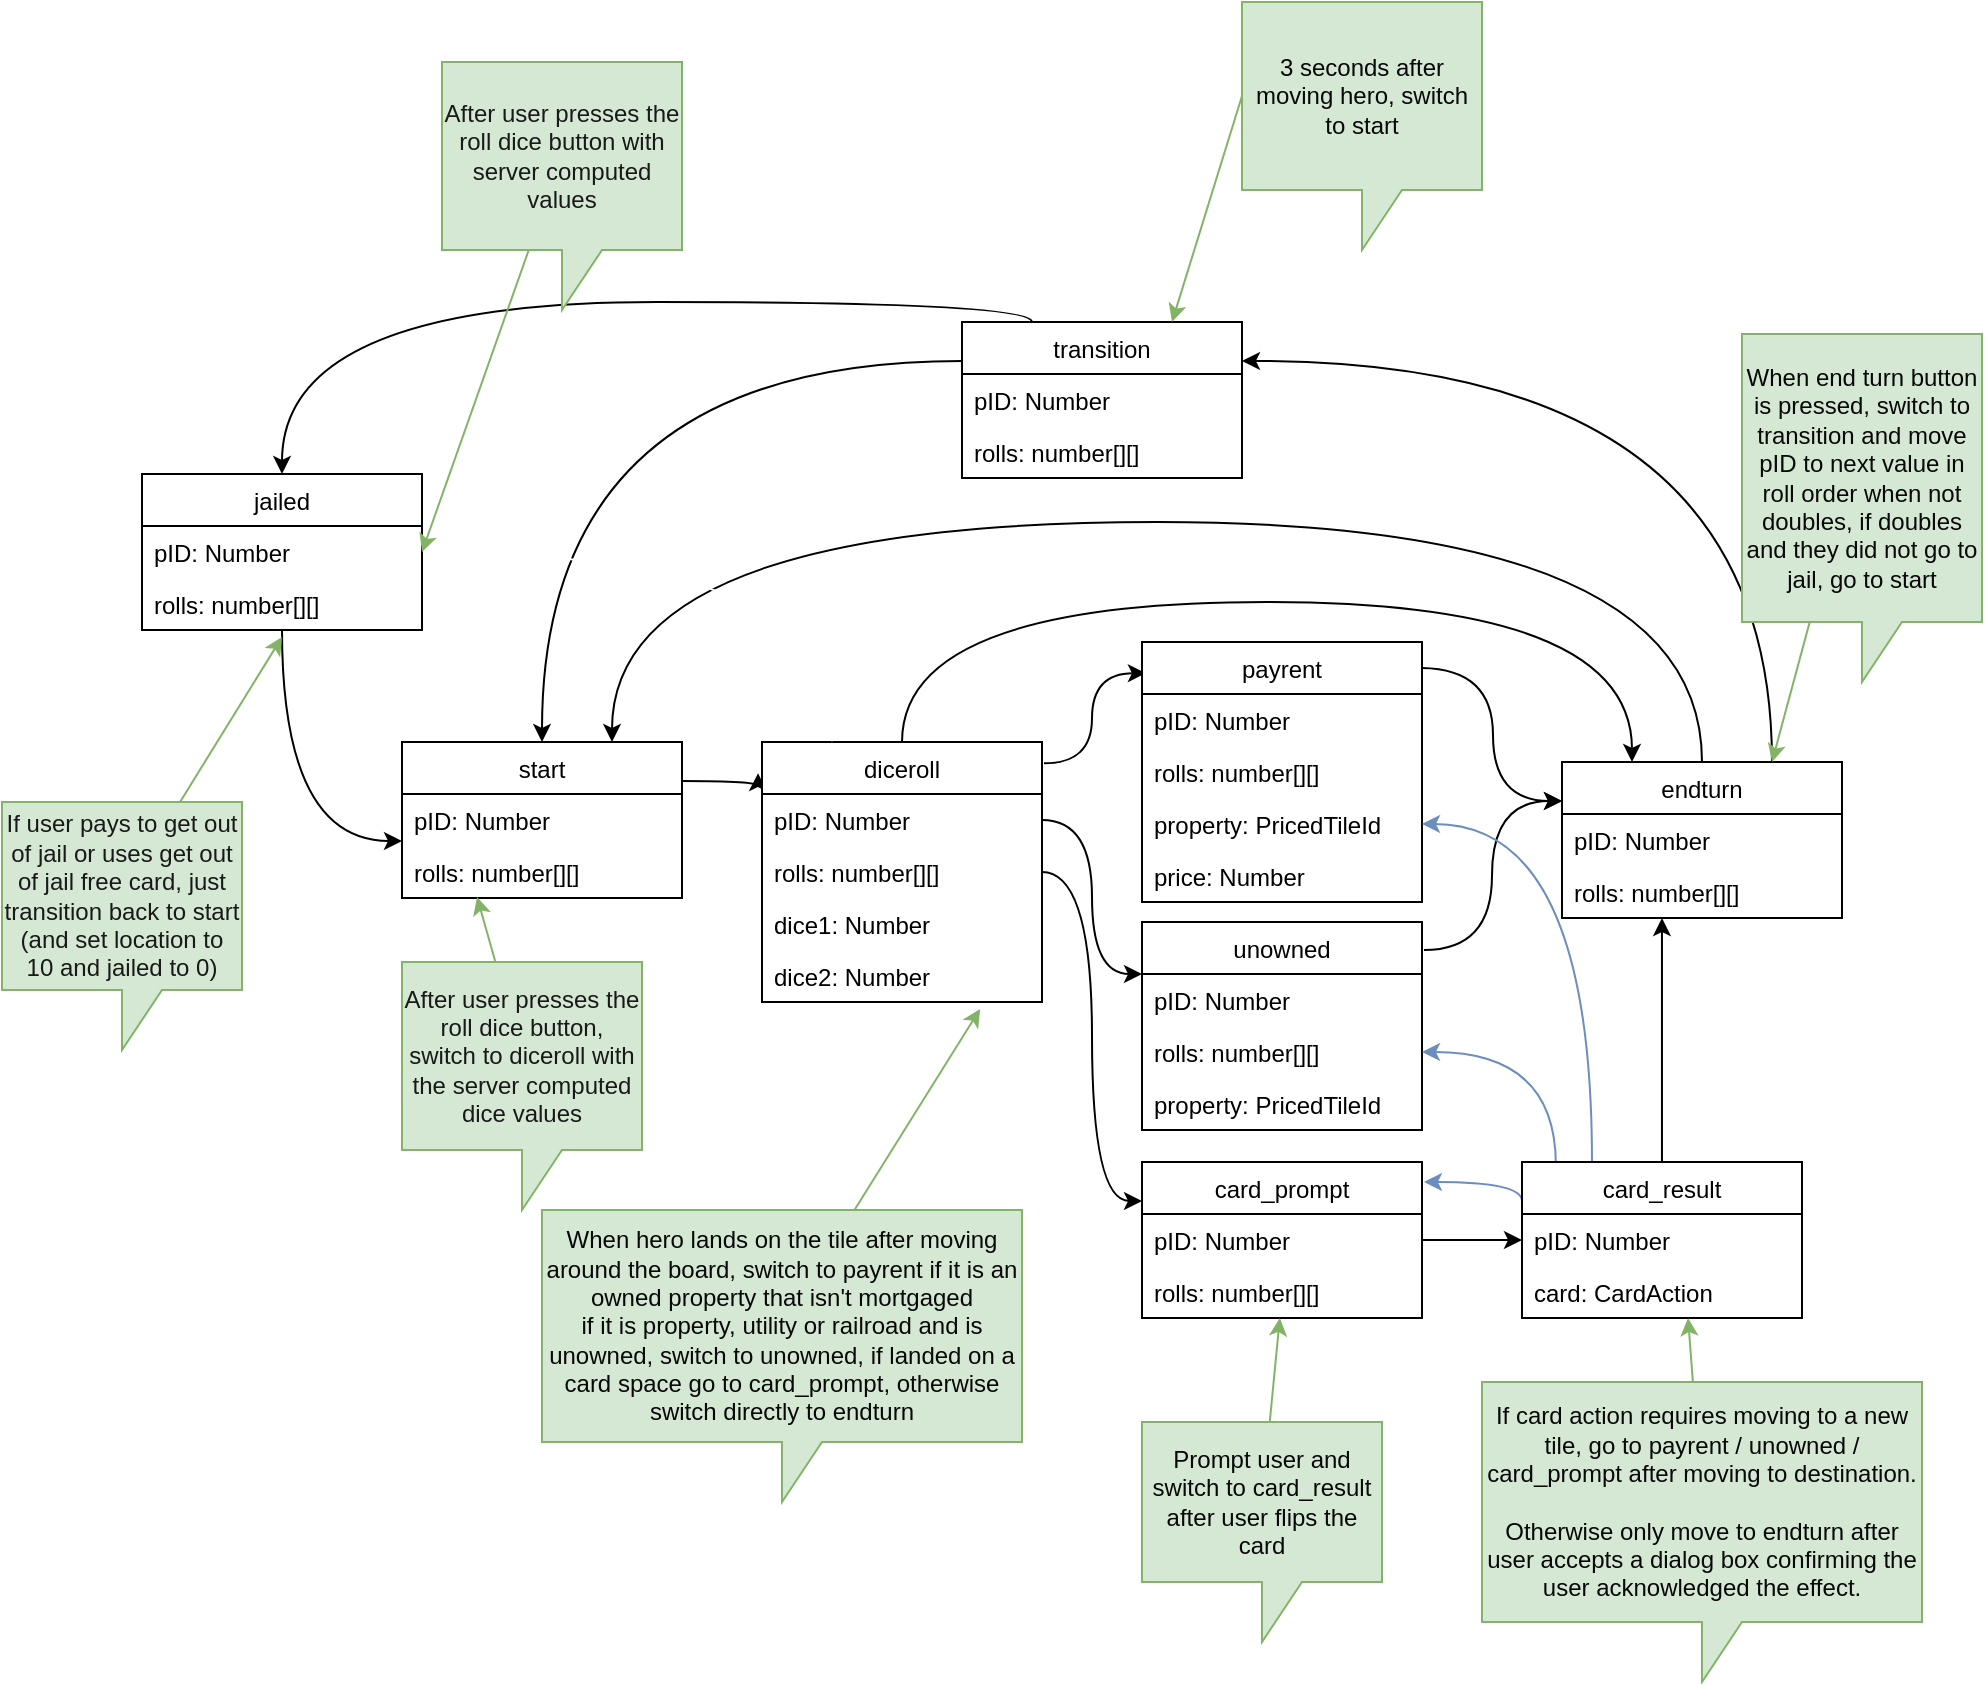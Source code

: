 <mxfile>
    <diagram id="23k9uy0YEaFbfAensMAj" name="Page-1">
        <mxGraphModel dx="1848" dy="1795" grid="1" gridSize="10" guides="1" tooltips="1" connect="1" arrows="1" fold="1" page="1" pageScale="1" pageWidth="827" pageHeight="1169" math="0" shadow="0">
            <root>
                <mxCell id="0"/>
                <mxCell id="1" parent="0"/>
                <mxCell id="lMkkt_V8vPEnHozAb_V0-29" style="edgeStyle=orthogonalEdgeStyle;rounded=0;orthogonalLoop=1;jettySize=auto;html=1;entryX=-0.014;entryY=0.12;entryDx=0;entryDy=0;entryPerimeter=0;exitX=1;exitY=0.25;exitDx=0;exitDy=0;curved=1;" parent="1" source="lMkkt_V8vPEnHozAb_V0-2" target="lMkkt_V8vPEnHozAb_V0-17" edge="1">
                    <mxGeometry relative="1" as="geometry"/>
                </mxCell>
                <mxCell id="lMkkt_V8vPEnHozAb_V0-2" value="start" style="swimlane;fontStyle=0;childLayout=stackLayout;horizontal=1;startSize=26;horizontalStack=0;resizeParent=1;resizeParentMax=0;resizeLast=0;collapsible=1;marginBottom=0;" parent="1" vertex="1">
                    <mxGeometry x="20" y="230" width="140" height="78" as="geometry"/>
                </mxCell>
                <mxCell id="lMkkt_V8vPEnHozAb_V0-3" value="pID: Number" style="text;strokeColor=none;fillColor=none;align=left;verticalAlign=top;spacingLeft=4;spacingRight=4;overflow=hidden;rotatable=0;points=[[0,0.5],[1,0.5]];portConstraint=eastwest;" parent="lMkkt_V8vPEnHozAb_V0-2" vertex="1">
                    <mxGeometry y="26" width="140" height="26" as="geometry"/>
                </mxCell>
                <mxCell id="2" value="rolls: number[][]" style="text;strokeColor=none;fillColor=none;align=left;verticalAlign=top;spacingLeft=4;spacingRight=4;overflow=hidden;rotatable=0;points=[[0,0.5],[1,0.5]];portConstraint=eastwest;" parent="lMkkt_V8vPEnHozAb_V0-2" vertex="1">
                    <mxGeometry y="52" width="140" height="26" as="geometry"/>
                </mxCell>
                <mxCell id="lMkkt_V8vPEnHozAb_V0-35" value="" style="edgeStyle=orthogonalEdgeStyle;curved=1;rounded=0;orthogonalLoop=1;jettySize=auto;html=1;entryX=0.5;entryY=0;entryDx=0;entryDy=0;exitX=0;exitY=0.25;exitDx=0;exitDy=0;" parent="1" source="lMkkt_V8vPEnHozAb_V0-6" target="lMkkt_V8vPEnHozAb_V0-2" edge="1">
                    <mxGeometry x="-0.539" y="-13" relative="1" as="geometry">
                        <mxPoint as="offset"/>
                    </mxGeometry>
                </mxCell>
                <mxCell id="lMkkt_V8vPEnHozAb_V0-6" value="transition" style="swimlane;fontStyle=0;childLayout=stackLayout;horizontal=1;startSize=26;horizontalStack=0;resizeParent=1;resizeParentMax=0;resizeLast=0;collapsible=1;marginBottom=0;" parent="1" vertex="1">
                    <mxGeometry x="300" y="20" width="140" height="78" as="geometry">
                        <mxRectangle x="230" y="240" width="60" height="26" as="alternateBounds"/>
                    </mxGeometry>
                </mxCell>
                <mxCell id="lMkkt_V8vPEnHozAb_V0-7" value="pID: Number" style="text;strokeColor=none;fillColor=none;align=left;verticalAlign=top;spacingLeft=4;spacingRight=4;overflow=hidden;rotatable=0;points=[[0,0.5],[1,0.5]];portConstraint=eastwest;" parent="lMkkt_V8vPEnHozAb_V0-6" vertex="1">
                    <mxGeometry y="26" width="140" height="26" as="geometry"/>
                </mxCell>
                <mxCell id="7" value="rolls: number[][]" style="text;strokeColor=none;fillColor=none;align=left;verticalAlign=top;spacingLeft=4;spacingRight=4;overflow=hidden;rotatable=0;points=[[0,0.5],[1,0.5]];portConstraint=eastwest;" parent="lMkkt_V8vPEnHozAb_V0-6" vertex="1">
                    <mxGeometry y="52" width="140" height="26" as="geometry"/>
                </mxCell>
                <mxCell id="lMkkt_V8vPEnHozAb_V0-34" value="" style="edgeStyle=orthogonalEdgeStyle;curved=1;rounded=0;orthogonalLoop=1;jettySize=auto;html=1;entryX=1;entryY=0.25;entryDx=0;entryDy=0;exitX=0.75;exitY=0;exitDx=0;exitDy=0;" parent="1" source="lMkkt_V8vPEnHozAb_V0-15" target="lMkkt_V8vPEnHozAb_V0-6" edge="1">
                    <mxGeometry x="-0.682" y="-20" relative="1" as="geometry">
                        <Array as="points">
                            <mxPoint x="705" y="40"/>
                        </Array>
                        <mxPoint as="offset"/>
                    </mxGeometry>
                </mxCell>
                <mxCell id="9" style="edgeStyle=orthogonalEdgeStyle;html=1;entryX=0.75;entryY=0;entryDx=0;entryDy=0;curved=1;" parent="1" source="lMkkt_V8vPEnHozAb_V0-15" target="lMkkt_V8vPEnHozAb_V0-2" edge="1">
                    <mxGeometry relative="1" as="geometry">
                        <Array as="points">
                            <mxPoint x="670" y="120"/>
                            <mxPoint x="125" y="120"/>
                        </Array>
                    </mxGeometry>
                </mxCell>
                <mxCell id="lMkkt_V8vPEnHozAb_V0-15" value="endturn" style="swimlane;fontStyle=0;childLayout=stackLayout;horizontal=1;startSize=26;horizontalStack=0;resizeParent=1;resizeParentMax=0;resizeLast=0;collapsible=1;marginBottom=0;" parent="1" vertex="1">
                    <mxGeometry x="600" y="240" width="140" height="78" as="geometry"/>
                </mxCell>
                <mxCell id="lMkkt_V8vPEnHozAb_V0-16" value="pID: Number" style="text;strokeColor=none;fillColor=none;align=left;verticalAlign=top;spacingLeft=4;spacingRight=4;overflow=hidden;rotatable=0;points=[[0,0.5],[1,0.5]];portConstraint=eastwest;" parent="lMkkt_V8vPEnHozAb_V0-15" vertex="1">
                    <mxGeometry y="26" width="140" height="26" as="geometry"/>
                </mxCell>
                <mxCell id="6" value="rolls: number[][]" style="text;strokeColor=none;fillColor=none;align=left;verticalAlign=top;spacingLeft=4;spacingRight=4;overflow=hidden;rotatable=0;points=[[0,0.5],[1,0.5]];portConstraint=eastwest;" parent="lMkkt_V8vPEnHozAb_V0-15" vertex="1">
                    <mxGeometry y="52" width="140" height="26" as="geometry"/>
                </mxCell>
                <mxCell id="lMkkt_V8vPEnHozAb_V0-30" style="edgeStyle=orthogonalEdgeStyle;curved=1;rounded=0;orthogonalLoop=1;jettySize=auto;html=1;entryX=0.014;entryY=0.12;entryDx=0;entryDy=0;entryPerimeter=0;exitX=1.007;exitY=0.082;exitDx=0;exitDy=0;exitPerimeter=0;" parent="1" source="lMkkt_V8vPEnHozAb_V0-17" target="lMkkt_V8vPEnHozAb_V0-21" edge="1">
                    <mxGeometry relative="1" as="geometry">
                        <mxPoint x="350" y="252" as="sourcePoint"/>
                    </mxGeometry>
                </mxCell>
                <mxCell id="lMkkt_V8vPEnHozAb_V0-43" style="edgeStyle=orthogonalEdgeStyle;rounded=0;orthogonalLoop=1;jettySize=auto;html=1;entryX=0.25;entryY=0;entryDx=0;entryDy=0;curved=1;" parent="1" source="lMkkt_V8vPEnHozAb_V0-17" target="lMkkt_V8vPEnHozAb_V0-15" edge="1">
                    <mxGeometry relative="1" as="geometry">
                        <Array as="points">
                            <mxPoint x="270" y="160"/>
                            <mxPoint x="635" y="160"/>
                        </Array>
                    </mxGeometry>
                </mxCell>
                <mxCell id="27" style="edgeStyle=orthogonalEdgeStyle;curved=1;html=1;entryX=0;entryY=0.25;entryDx=0;entryDy=0;" edge="1" parent="1" source="lMkkt_V8vPEnHozAb_V0-17" target="22">
                    <mxGeometry relative="1" as="geometry"/>
                </mxCell>
                <mxCell id="28" style="edgeStyle=orthogonalEdgeStyle;curved=1;html=1;entryX=0;entryY=0.25;entryDx=0;entryDy=0;exitX=1;exitY=0.5;exitDx=0;exitDy=0;" edge="1" parent="1" source="lMkkt_V8vPEnHozAb_V0-18" target="lMkkt_V8vPEnHozAb_V0-25">
                    <mxGeometry relative="1" as="geometry"/>
                </mxCell>
                <mxCell id="lMkkt_V8vPEnHozAb_V0-17" value="diceroll" style="swimlane;fontStyle=0;childLayout=stackLayout;horizontal=1;startSize=26;horizontalStack=0;resizeParent=1;resizeParentMax=0;resizeLast=0;collapsible=1;marginBottom=0;" parent="1" vertex="1">
                    <mxGeometry x="200" y="230" width="140" height="130" as="geometry"/>
                </mxCell>
                <mxCell id="lMkkt_V8vPEnHozAb_V0-18" value="pID: Number" style="text;strokeColor=none;fillColor=none;align=left;verticalAlign=top;spacingLeft=4;spacingRight=4;overflow=hidden;rotatable=0;points=[[0,0.5],[1,0.5]];portConstraint=eastwest;" parent="lMkkt_V8vPEnHozAb_V0-17" vertex="1">
                    <mxGeometry y="26" width="140" height="26" as="geometry"/>
                </mxCell>
                <mxCell id="3" value="rolls: number[][]" style="text;strokeColor=none;fillColor=none;align=left;verticalAlign=top;spacingLeft=4;spacingRight=4;overflow=hidden;rotatable=0;points=[[0,0.5],[1,0.5]];portConstraint=eastwest;" parent="lMkkt_V8vPEnHozAb_V0-17" vertex="1">
                    <mxGeometry y="52" width="140" height="26" as="geometry"/>
                </mxCell>
                <mxCell id="lMkkt_V8vPEnHozAb_V0-19" value="dice1: Number" style="text;strokeColor=none;fillColor=none;align=left;verticalAlign=top;spacingLeft=4;spacingRight=4;overflow=hidden;rotatable=0;points=[[0,0.5],[1,0.5]];portConstraint=eastwest;" parent="lMkkt_V8vPEnHozAb_V0-17" vertex="1">
                    <mxGeometry y="78" width="140" height="26" as="geometry"/>
                </mxCell>
                <mxCell id="lMkkt_V8vPEnHozAb_V0-20" value="dice2: Number" style="text;strokeColor=none;fillColor=none;align=left;verticalAlign=top;spacingLeft=4;spacingRight=4;overflow=hidden;rotatable=0;points=[[0,0.5],[1,0.5]];portConstraint=eastwest;" parent="lMkkt_V8vPEnHozAb_V0-17" vertex="1">
                    <mxGeometry y="104" width="140" height="26" as="geometry"/>
                </mxCell>
                <mxCell id="lMkkt_V8vPEnHozAb_V0-33" style="edgeStyle=orthogonalEdgeStyle;curved=1;rounded=0;orthogonalLoop=1;jettySize=auto;html=1;entryX=0;entryY=0.25;entryDx=0;entryDy=0;" parent="1" target="lMkkt_V8vPEnHozAb_V0-15" edge="1">
                    <mxGeometry relative="1" as="geometry">
                        <mxPoint x="530" y="193" as="sourcePoint"/>
                    </mxGeometry>
                </mxCell>
                <mxCell id="lMkkt_V8vPEnHozAb_V0-21" value="payrent" style="swimlane;fontStyle=0;childLayout=stackLayout;horizontal=1;startSize=26;horizontalStack=0;resizeParent=1;resizeParentMax=0;resizeLast=0;collapsible=1;marginBottom=0;" parent="1" vertex="1">
                    <mxGeometry x="390" y="180" width="140" height="130" as="geometry"/>
                </mxCell>
                <mxCell id="lMkkt_V8vPEnHozAb_V0-22" value="pID: Number" style="text;strokeColor=none;fillColor=none;align=left;verticalAlign=top;spacingLeft=4;spacingRight=4;overflow=hidden;rotatable=0;points=[[0,0.5],[1,0.5]];portConstraint=eastwest;" parent="lMkkt_V8vPEnHozAb_V0-21" vertex="1">
                    <mxGeometry y="26" width="140" height="26" as="geometry"/>
                </mxCell>
                <mxCell id="4" value="rolls: number[][]" style="text;strokeColor=none;fillColor=none;align=left;verticalAlign=top;spacingLeft=4;spacingRight=4;overflow=hidden;rotatable=0;points=[[0,0.5],[1,0.5]];portConstraint=eastwest;" parent="lMkkt_V8vPEnHozAb_V0-21" vertex="1">
                    <mxGeometry y="52" width="140" height="26" as="geometry"/>
                </mxCell>
                <mxCell id="lMkkt_V8vPEnHozAb_V0-23" value="property: PricedTileId" style="text;strokeColor=none;fillColor=none;align=left;verticalAlign=top;spacingLeft=4;spacingRight=4;overflow=hidden;rotatable=0;points=[[0,0.5],[1,0.5]];portConstraint=eastwest;" parent="lMkkt_V8vPEnHozAb_V0-21" vertex="1">
                    <mxGeometry y="78" width="140" height="26" as="geometry"/>
                </mxCell>
                <mxCell id="lMkkt_V8vPEnHozAb_V0-24" value="price: Number" style="text;strokeColor=none;fillColor=none;align=left;verticalAlign=top;spacingLeft=4;spacingRight=4;overflow=hidden;rotatable=0;points=[[0,0.5],[1,0.5]];portConstraint=eastwest;" parent="lMkkt_V8vPEnHozAb_V0-21" vertex="1">
                    <mxGeometry y="104" width="140" height="26" as="geometry"/>
                </mxCell>
                <mxCell id="lMkkt_V8vPEnHozAb_V0-25" value="unowned" style="swimlane;fontStyle=0;childLayout=stackLayout;horizontal=1;startSize=26;horizontalStack=0;resizeParent=1;resizeParentMax=0;resizeLast=0;collapsible=1;marginBottom=0;" parent="1" vertex="1">
                    <mxGeometry x="390" y="320" width="140" height="104" as="geometry"/>
                </mxCell>
                <mxCell id="lMkkt_V8vPEnHozAb_V0-26" value="pID: Number" style="text;strokeColor=none;fillColor=none;align=left;verticalAlign=top;spacingLeft=4;spacingRight=4;overflow=hidden;rotatable=0;points=[[0,0.5],[1,0.5]];portConstraint=eastwest;" parent="lMkkt_V8vPEnHozAb_V0-25" vertex="1">
                    <mxGeometry y="26" width="140" height="26" as="geometry"/>
                </mxCell>
                <mxCell id="5" value="rolls: number[][]" style="text;strokeColor=none;fillColor=none;align=left;verticalAlign=top;spacingLeft=4;spacingRight=4;overflow=hidden;rotatable=0;points=[[0,0.5],[1,0.5]];portConstraint=eastwest;" parent="lMkkt_V8vPEnHozAb_V0-25" vertex="1">
                    <mxGeometry y="52" width="140" height="26" as="geometry"/>
                </mxCell>
                <mxCell id="lMkkt_V8vPEnHozAb_V0-27" value="property: PricedTileId" style="text;strokeColor=none;fillColor=none;align=left;verticalAlign=top;spacingLeft=4;spacingRight=4;overflow=hidden;rotatable=0;points=[[0,0.5],[1,0.5]];portConstraint=eastwest;" parent="lMkkt_V8vPEnHozAb_V0-25" vertex="1">
                    <mxGeometry y="78" width="140" height="26" as="geometry"/>
                </mxCell>
                <mxCell id="lMkkt_V8vPEnHozAb_V0-32" style="edgeStyle=orthogonalEdgeStyle;curved=1;rounded=0;orthogonalLoop=1;jettySize=auto;html=1;entryX=0;entryY=0.25;entryDx=0;entryDy=0;exitX=1.007;exitY=0.135;exitDx=0;exitDy=0;exitPerimeter=0;" parent="1" source="lMkkt_V8vPEnHozAb_V0-25" target="lMkkt_V8vPEnHozAb_V0-15" edge="1">
                    <mxGeometry relative="1" as="geometry"/>
                </mxCell>
                <mxCell id="lMkkt_V8vPEnHozAb_V0-37" style="rounded=0;orthogonalLoop=1;jettySize=auto;html=1;entryX=0.75;entryY=0;entryDx=0;entryDy=0;fillColor=#d5e8d4;strokeColor=#82b366;" parent="1" source="lMkkt_V8vPEnHozAb_V0-36" target="lMkkt_V8vPEnHozAb_V0-15" edge="1">
                    <mxGeometry relative="1" as="geometry"/>
                </mxCell>
                <mxCell id="lMkkt_V8vPEnHozAb_V0-36" value="When end turn button is pressed, switch to transition and move pID to next value in roll order" style="shape=callout;whiteSpace=wrap;html=1;perimeter=calloutPerimeter;fillColor=#d5e8d4;strokeColor=#82b366;" parent="1" vertex="1">
                    <mxGeometry x="690" y="26" width="120" height="124" as="geometry"/>
                </mxCell>
                <mxCell id="lMkkt_V8vPEnHozAb_V0-39" style="edgeStyle=none;rounded=0;orthogonalLoop=1;jettySize=auto;html=1;entryX=0.75;entryY=0;entryDx=0;entryDy=0;fillColor=#d5e8d4;strokeColor=#82b366;exitX=0;exitY=0;exitDx=0;exitDy=47;exitPerimeter=0;" parent="1" source="rjqsmmEBE-RS8cDuXn0C-2" target="lMkkt_V8vPEnHozAb_V0-6" edge="1">
                    <mxGeometry relative="1" as="geometry">
                        <mxPoint x="160" y="38.9" as="sourcePoint"/>
                    </mxGeometry>
                </mxCell>
                <mxCell id="lMkkt_V8vPEnHozAb_V0-41" style="edgeStyle=none;rounded=0;orthogonalLoop=1;jettySize=auto;html=1;entryX=0.268;entryY=0.981;entryDx=0;entryDy=0;fillColor=#d5e8d4;strokeColor=#82b366;entryPerimeter=0;" parent="1" source="lMkkt_V8vPEnHozAb_V0-40" target="2" edge="1">
                    <mxGeometry relative="1" as="geometry"/>
                </mxCell>
                <mxCell id="lMkkt_V8vPEnHozAb_V0-40" value="After user presses the roll dice button, switch to diceroll with the server computed dice values" style="shape=callout;whiteSpace=wrap;html=1;perimeter=calloutPerimeter;fillColor=#d5e8d4;strokeColor=#82b366;fontColor=#191919;" parent="1" vertex="1">
                    <mxGeometry x="20" y="340" width="120" height="124" as="geometry"/>
                </mxCell>
                <mxCell id="lMkkt_V8vPEnHozAb_V0-44" style="rounded=0;orthogonalLoop=1;jettySize=auto;html=1;entryX=0.779;entryY=1.135;entryDx=0;entryDy=0;entryPerimeter=0;fillColor=#d5e8d4;strokeColor=#82b366;" parent="1" source="lMkkt_V8vPEnHozAb_V0-42" target="lMkkt_V8vPEnHozAb_V0-20" edge="1">
                    <mxGeometry relative="1" as="geometry"/>
                </mxCell>
                <mxCell id="lMkkt_V8vPEnHozAb_V0-42" value="When hero lands on the tile after moving around the board,&amp;nbsp;switch to payrent if it is an owned property that isn't mortgaged&lt;br&gt;if it is property, utility or railroad and is unowned, switch to unowned, if landed on a card space go to card_prompt, otherwise switch directly to endturn" style="shape=callout;whiteSpace=wrap;html=1;perimeter=calloutPerimeter;fillColor=#d5e8d4;strokeColor=#82b366;fontColor=#080808;" parent="1" vertex="1">
                    <mxGeometry x="90" y="464" width="240" height="146" as="geometry"/>
                </mxCell>
                <mxCell id="rjqsmmEBE-RS8cDuXn0C-1" value="When end turn button is pressed, switch to transition and move pID to next value in roll order when not doubles, if doubles and they did not go to jail, go to start" style="shape=callout;whiteSpace=wrap;html=1;perimeter=calloutPerimeter;fillColor=#d5e8d4;strokeColor=#82b366;fontColor=#080808;" parent="1" vertex="1">
                    <mxGeometry x="690" y="26" width="120" height="174" as="geometry"/>
                </mxCell>
                <mxCell id="rjqsmmEBE-RS8cDuXn0C-2" value="3 seconds after moving hero, switch to start" style="shape=callout;whiteSpace=wrap;html=1;perimeter=calloutPerimeter;fillColor=#d5e8d4;strokeColor=#82b366;fontColor=#080808;" parent="1" vertex="1">
                    <mxGeometry x="440" y="-140" width="120" height="124" as="geometry"/>
                </mxCell>
                <mxCell id="16" style="edgeStyle=orthogonalEdgeStyle;curved=1;html=1;entryX=0;entryY=-0.096;entryDx=0;entryDy=0;entryPerimeter=0;" parent="1" source="10" target="2" edge="1">
                    <mxGeometry relative="1" as="geometry"/>
                </mxCell>
                <mxCell id="19" style="edgeStyle=orthogonalEdgeStyle;html=1;entryX=0.25;entryY=0;entryDx=0;entryDy=0;strokeColor=#FFFFFF;curved=1;" parent="1" source="10" target="lMkkt_V8vPEnHozAb_V0-17" edge="1">
                    <mxGeometry relative="1" as="geometry"/>
                </mxCell>
                <mxCell id="10" value="jailed" style="swimlane;fontStyle=0;childLayout=stackLayout;horizontal=1;startSize=26;fillColor=none;horizontalStack=0;resizeParent=1;resizeParentMax=0;resizeLast=0;collapsible=1;marginBottom=0;" parent="1" vertex="1">
                    <mxGeometry x="-110" y="96" width="140" height="78" as="geometry"/>
                </mxCell>
                <mxCell id="11" value="pID: Number" style="text;strokeColor=none;fillColor=none;align=left;verticalAlign=top;spacingLeft=4;spacingRight=4;overflow=hidden;rotatable=0;points=[[0,0.5],[1,0.5]];portConstraint=eastwest;" parent="10" vertex="1">
                    <mxGeometry y="26" width="140" height="26" as="geometry"/>
                </mxCell>
                <mxCell id="14" value="rolls: number[][]" style="text;strokeColor=none;fillColor=none;align=left;verticalAlign=top;spacingLeft=4;spacingRight=4;overflow=hidden;rotatable=0;points=[[0,0.5],[1,0.5]];portConstraint=eastwest;" parent="10" vertex="1">
                    <mxGeometry y="52" width="140" height="26" as="geometry"/>
                </mxCell>
                <mxCell id="15" style="edgeStyle=orthogonalEdgeStyle;curved=1;html=1;entryX=0.5;entryY=0;entryDx=0;entryDy=0;exitX=0.25;exitY=0;exitDx=0;exitDy=0;" parent="1" source="lMkkt_V8vPEnHozAb_V0-6" target="10" edge="1">
                    <mxGeometry relative="1" as="geometry"/>
                </mxCell>
                <mxCell id="18" style="html=1;entryX=0.5;entryY=1.135;entryDx=0;entryDy=0;entryPerimeter=0;fillColor=#60a917;strokeColor=#82B366;" parent="1" source="17" target="14" edge="1">
                    <mxGeometry relative="1" as="geometry"/>
                </mxCell>
                <mxCell id="17" value="If user pays to get out of jail or uses get out of jail free card, just transition back to start (and set location to 10 and jailed to 0)" style="shape=callout;whiteSpace=wrap;html=1;perimeter=calloutPerimeter;fillColor=#d5e8d4;strokeColor=#82b366;fontColor=#191919;" parent="1" vertex="1">
                    <mxGeometry x="-180" y="260" width="120" height="124" as="geometry"/>
                </mxCell>
                <mxCell id="21" style="html=1;entryX=1;entryY=0.5;entryDx=0;entryDy=0;strokeColor=#82B366;" parent="1" source="20" target="11" edge="1">
                    <mxGeometry relative="1" as="geometry"/>
                </mxCell>
                <mxCell id="20" value="After user presses the roll dice button with server computed values" style="shape=callout;whiteSpace=wrap;html=1;perimeter=calloutPerimeter;fillColor=#d5e8d4;strokeColor=#82b366;fontColor=#191919;" parent="1" vertex="1">
                    <mxGeometry x="40" y="-110" width="120" height="124" as="geometry"/>
                </mxCell>
                <mxCell id="32" style="edgeStyle=orthogonalEdgeStyle;curved=1;html=1;entryX=0;entryY=0.5;entryDx=0;entryDy=0;" edge="1" parent="1" source="22" target="30">
                    <mxGeometry relative="1" as="geometry"/>
                </mxCell>
                <mxCell id="22" value="card_prompt" style="swimlane;fontStyle=0;childLayout=stackLayout;horizontal=1;startSize=26;horizontalStack=0;resizeParent=1;resizeParentMax=0;resizeLast=0;collapsible=1;marginBottom=0;" vertex="1" parent="1">
                    <mxGeometry x="390" y="440" width="140" height="78" as="geometry"/>
                </mxCell>
                <mxCell id="23" value="pID: Number" style="text;strokeColor=none;fillColor=none;align=left;verticalAlign=top;spacingLeft=4;spacingRight=4;overflow=hidden;rotatable=0;points=[[0,0.5],[1,0.5]];portConstraint=eastwest;" vertex="1" parent="22">
                    <mxGeometry y="26" width="140" height="26" as="geometry"/>
                </mxCell>
                <mxCell id="24" value="rolls: number[][]" style="text;strokeColor=none;fillColor=none;align=left;verticalAlign=top;spacingLeft=4;spacingRight=4;overflow=hidden;rotatable=0;points=[[0,0.5],[1,0.5]];portConstraint=eastwest;" vertex="1" parent="22">
                    <mxGeometry y="52" width="140" height="26" as="geometry"/>
                </mxCell>
                <mxCell id="33" style="edgeStyle=orthogonalEdgeStyle;curved=1;html=1;entryX=0.357;entryY=1;entryDx=0;entryDy=0;entryPerimeter=0;" edge="1" parent="1" source="29" target="6">
                    <mxGeometry relative="1" as="geometry"/>
                </mxCell>
                <mxCell id="34" style="edgeStyle=orthogonalEdgeStyle;curved=1;html=1;entryX=1;entryY=0.5;entryDx=0;entryDy=0;exitX=0.121;exitY=0.019;exitDx=0;exitDy=0;fillColor=#dae8fc;strokeColor=#6c8ebf;gradientColor=#7ea6e0;exitPerimeter=0;" edge="1" parent="1" source="29" target="5">
                    <mxGeometry relative="1" as="geometry"/>
                </mxCell>
                <mxCell id="35" style="edgeStyle=orthogonalEdgeStyle;curved=1;html=1;entryX=1;entryY=0.5;entryDx=0;entryDy=0;exitX=0.25;exitY=0;exitDx=0;exitDy=0;fillColor=#dae8fc;strokeColor=#6c8ebf;gradientColor=#7ea6e0;" edge="1" parent="1" source="29" target="lMkkt_V8vPEnHozAb_V0-23">
                    <mxGeometry relative="1" as="geometry"/>
                </mxCell>
                <mxCell id="39" style="edgeStyle=orthogonalEdgeStyle;html=1;entryX=1.007;entryY=0.128;entryDx=0;entryDy=0;entryPerimeter=0;curved=1;strokeColor=#6c8ebf;exitX=0;exitY=0.25;exitDx=0;exitDy=0;fillColor=#dae8fc;gradientColor=#7ea6e0;" edge="1" parent="1" source="29" target="22">
                    <mxGeometry relative="1" as="geometry">
                        <mxPoint x="550" y="450" as="targetPoint"/>
                        <Array as="points">
                            <mxPoint x="580" y="450"/>
                        </Array>
                    </mxGeometry>
                </mxCell>
                <mxCell id="29" value="card_result" style="swimlane;fontStyle=0;childLayout=stackLayout;horizontal=1;startSize=26;horizontalStack=0;resizeParent=1;resizeParentMax=0;resizeLast=0;collapsible=1;marginBottom=0;" vertex="1" parent="1">
                    <mxGeometry x="580" y="440" width="140" height="78" as="geometry"/>
                </mxCell>
                <mxCell id="30" value="pID: Number" style="text;strokeColor=none;fillColor=none;align=left;verticalAlign=top;spacingLeft=4;spacingRight=4;overflow=hidden;rotatable=0;points=[[0,0.5],[1,0.5]];portConstraint=eastwest;" vertex="1" parent="29">
                    <mxGeometry y="26" width="140" height="26" as="geometry"/>
                </mxCell>
                <mxCell id="31" value="card: CardAction" style="text;strokeColor=none;fillColor=none;align=left;verticalAlign=top;spacingLeft=4;spacingRight=4;overflow=hidden;rotatable=0;points=[[0,0.5],[1,0.5]];portConstraint=eastwest;" vertex="1" parent="29">
                    <mxGeometry y="52" width="140" height="26" as="geometry"/>
                </mxCell>
                <mxCell id="37" style="html=1;fillColor=#60a917;strokeColor=#82B366;" edge="1" parent="1" source="36" target="24">
                    <mxGeometry relative="1" as="geometry"/>
                </mxCell>
                <mxCell id="36" value="Prompt user and switch to card_result after user flips the card" style="shape=callout;whiteSpace=wrap;html=1;perimeter=calloutPerimeter;fillColor=#d5e8d4;strokeColor=#82b366;fontColor=#080808;" vertex="1" parent="1">
                    <mxGeometry x="390" y="570" width="120" height="110" as="geometry"/>
                </mxCell>
                <mxCell id="40" style="html=1;entryX=0.593;entryY=1;entryDx=0;entryDy=0;entryPerimeter=0;strokeColor=#82B366;" edge="1" parent="1" source="38" target="31">
                    <mxGeometry relative="1" as="geometry"/>
                </mxCell>
                <mxCell id="38" value="If card action requires moving to a new tile, go to payrent / unowned / card_prompt after moving to destination.&lt;br&gt;&lt;br&gt;Otherwise only move to endturn after user accepts a dialog box confirming the user acknowledged the effect." style="shape=callout;whiteSpace=wrap;html=1;perimeter=calloutPerimeter;fillColor=#d5e8d4;strokeColor=#82b366;fontColor=#080808;" vertex="1" parent="1">
                    <mxGeometry x="560" y="550" width="220" height="150" as="geometry"/>
                </mxCell>
            </root>
        </mxGraphModel>
    </diagram>
</mxfile>